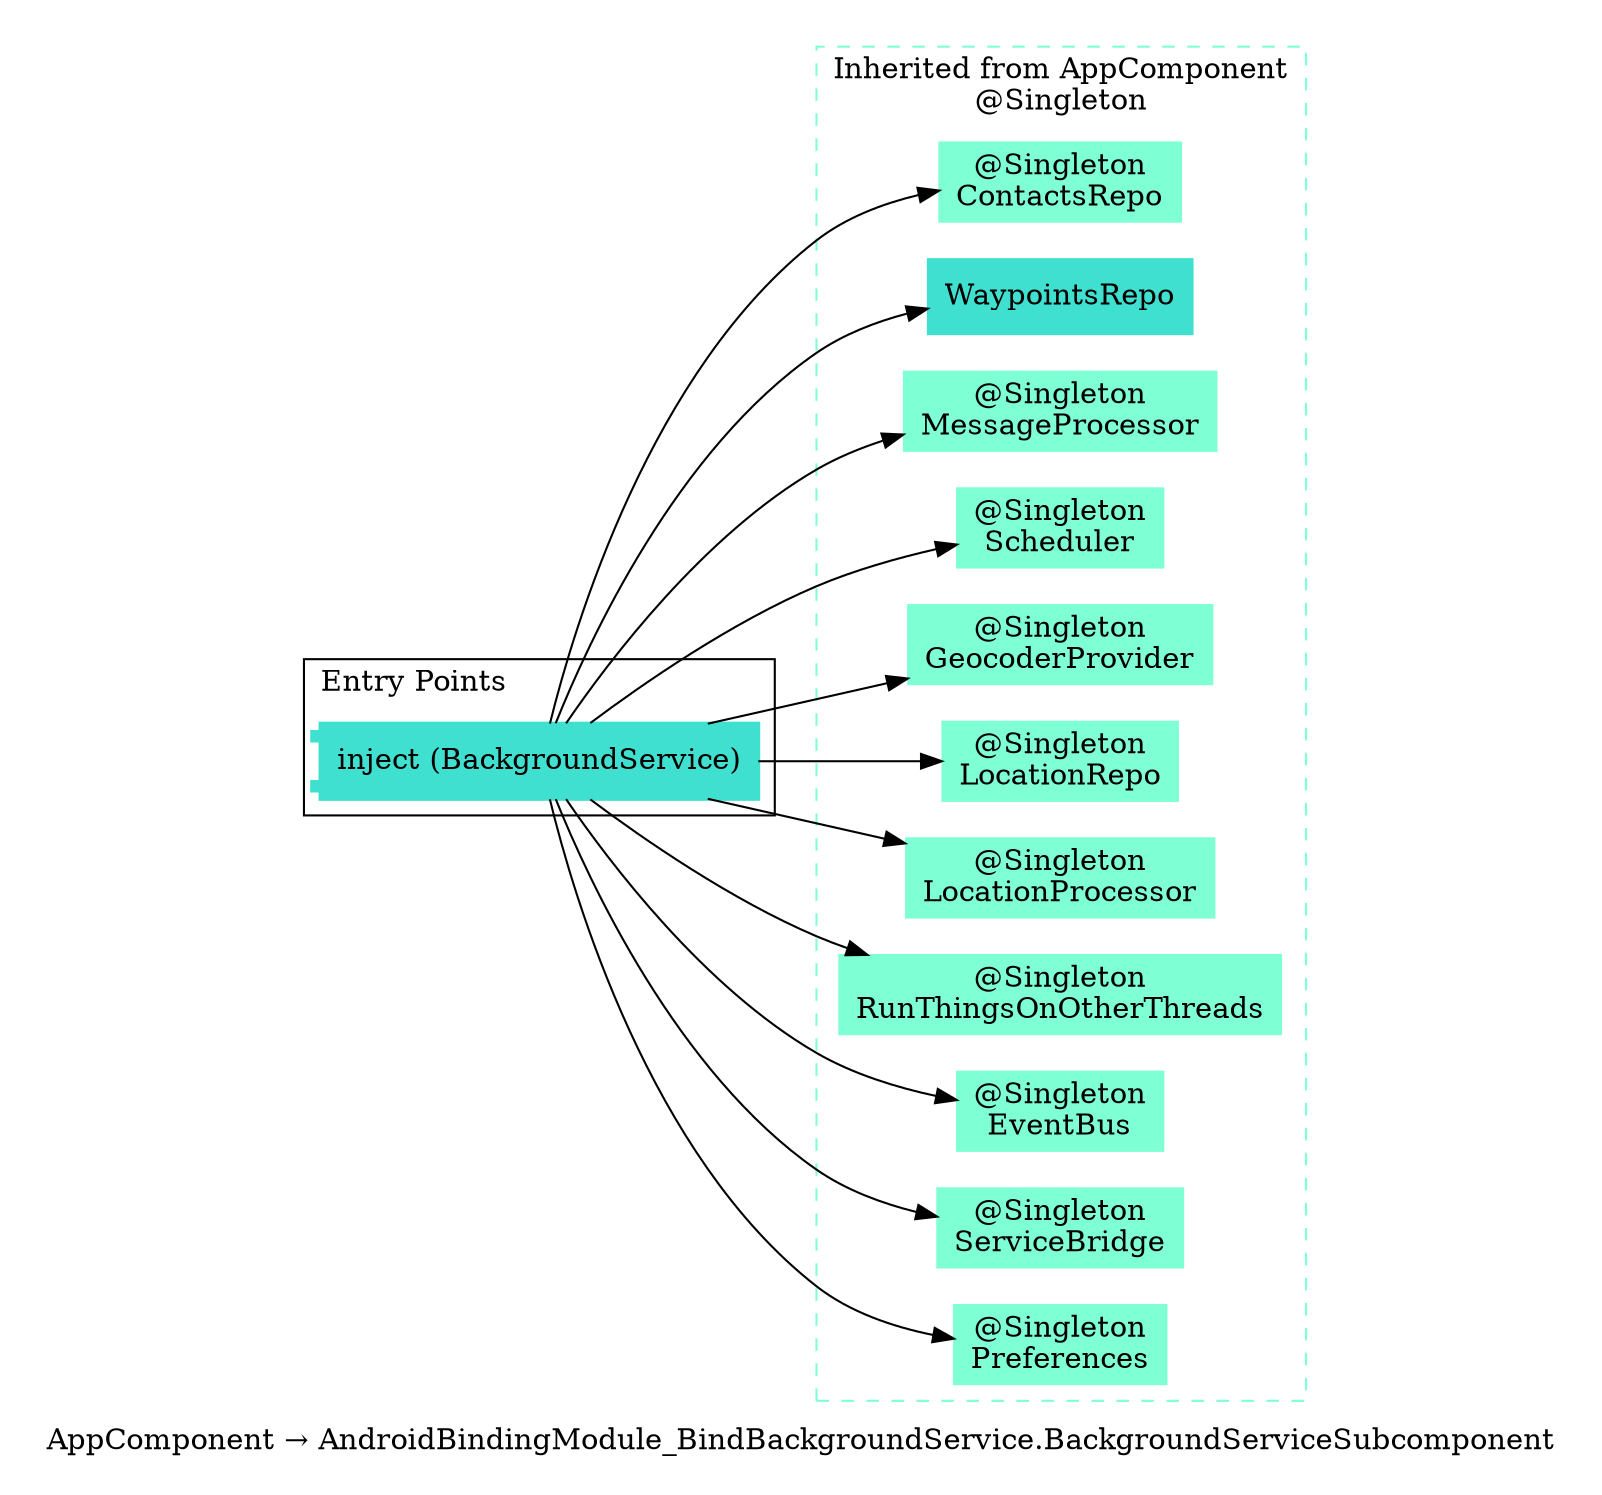 digraph "org.owntracks.android.injection.components.AppComponent → org.owntracks.android.injection.modules.AndroidBindingModule_BindBackgroundService.BackgroundServiceSubcomponent" {
  graph [rankdir="LR", labeljust="l", label="AppComponent → AndroidBindingModule_BindBackgroundService.BackgroundServiceSubcomponent", pad="0.2", compound="true"]
  node [shape="rectangle", style="filled", color="turquoise"]
  subgraph "cluster_Entry Points" {
    graph [labeljust="l", label="Entry Points"]
    node [shape="component", penwidth="2"]
    "3b25dc60-c408-4142-a2ab-55af2114a554" [label="inject (BackgroundService)", color="turquoise", shape="component"]
  }
  subgraph "cluster_Dependency Graph" {
    graph [labeljust="l", label="Dependency Graph"]
  }
  subgraph "cluster_Subcomponents" {
    graph [labeljust="l", shape="folder", label="Subcomponents"]
  }
  subgraph "cluster_AppComponent" {
    graph [labeljust="c", label="Inherited from AppComponent\n@Singleton", style="dashed", href="org.owntracks.android.injection.components.AppComponent.svg", color="aquamarine"]
    "85ea97e1-7418-4f4c-b6f5-ca0cf0c59de1" [label="@Singleton\nContactsRepo", color="aquamarine"]
    "6d958753-8ee0-46a5-83c1-dbca15bf1279" [label="WaypointsRepo", color="turquoise"]
    "551571b6-dee7-4f44-80de-c8f787ec9b6d" [label="@Singleton\nMessageProcessor", color="aquamarine"]
    "c6fb4690-d9a1-4169-9368-c0a70e365f66" [label="@Singleton\nScheduler", color="aquamarine"]
    "9166ab6b-cd95-46a4-a8df-a64bbedb449a" [label="@Singleton\nGeocoderProvider", color="aquamarine"]
    "d27a4c22-0339-474b-bb43-d5e5860ddd2e" [label="@Singleton\nLocationRepo", color="aquamarine"]
    "510efb27-c65c-453a-8a0e-41c87eea4b90" [label="@Singleton\nLocationProcessor", color="aquamarine"]
    "12e57e42-2bfc-4894-b72e-24700e7fc386" [label="@Singleton\nRunThingsOnOtherThreads", color="aquamarine"]
    "c849d814-a44c-4040-a242-099476ad49e6" [label="@Singleton\nEventBus", color="aquamarine"]
    "16961125-ad67-4eb3-aedc-a5d315d1516d" [label="@Singleton\nServiceBridge", color="aquamarine"]
    "cac1e97b-e402-4fb7-aa7e-492447cf757a" [label="@Singleton\nPreferences", color="aquamarine"]
  }
  "3b25dc60-c408-4142-a2ab-55af2114a554" -> "12e57e42-2bfc-4894-b72e-24700e7fc386"
  "3b25dc60-c408-4142-a2ab-55af2114a554" -> "16961125-ad67-4eb3-aedc-a5d315d1516d"
  "3b25dc60-c408-4142-a2ab-55af2114a554" -> "c849d814-a44c-4040-a242-099476ad49e6"
  "3b25dc60-c408-4142-a2ab-55af2114a554" -> "9166ab6b-cd95-46a4-a8df-a64bbedb449a"
  "3b25dc60-c408-4142-a2ab-55af2114a554" -> "85ea97e1-7418-4f4c-b6f5-ca0cf0c59de1"
  "3b25dc60-c408-4142-a2ab-55af2114a554" -> "d27a4c22-0339-474b-bb43-d5e5860ddd2e"
  "3b25dc60-c408-4142-a2ab-55af2114a554" -> "6d958753-8ee0-46a5-83c1-dbca15bf1279"
  "3b25dc60-c408-4142-a2ab-55af2114a554" -> "551571b6-dee7-4f44-80de-c8f787ec9b6d"
  "3b25dc60-c408-4142-a2ab-55af2114a554" -> "c6fb4690-d9a1-4169-9368-c0a70e365f66"
  "3b25dc60-c408-4142-a2ab-55af2114a554" -> "510efb27-c65c-453a-8a0e-41c87eea4b90"
  "3b25dc60-c408-4142-a2ab-55af2114a554" -> "cac1e97b-e402-4fb7-aa7e-492447cf757a"
}
